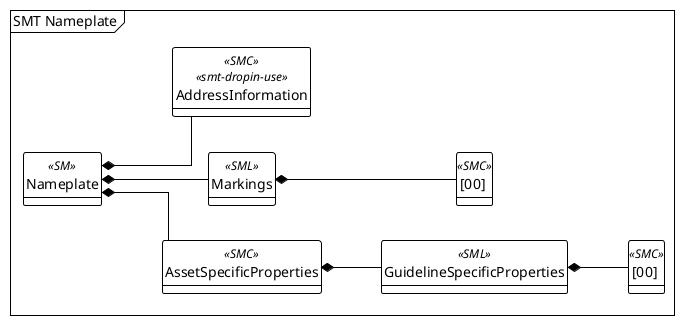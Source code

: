 @startuml
!theme plain
left to right direction
hide class circle
hide class methods
skinparam classAttributeIconSize 0
' skinparam linetype polyline
skinparam linetype ortho

mainframe SMT Nameplate

class "Nameplate" as ID00000001 <<SM>> {
}

class "AddressInformation" as ID00000002 <<SMC>> <<smt-dropin-use>> {
}

class "Markings" as ID00000003 <<SML>> {
}

class "[00] " as ID00000004 <<SMC>> {
}

class "AssetSpecificProperties" as ID00000005 <<SMC>> {
}

class "GuidelineSpecificProperties" as ID00000006 <<SML>> {
}

class "[00] " as ID00000007 <<SMC>> {
}

ID00000001 *--  ID00000002 : ""
ID00000003 *--  ID00000004 : ""
ID00000001 *--  ID00000003 : ""
ID00000006 *--  ID00000007 : ""
ID00000005 *--  ID00000006 : ""
ID00000001 *--  ID00000005 : ""
@enduml
